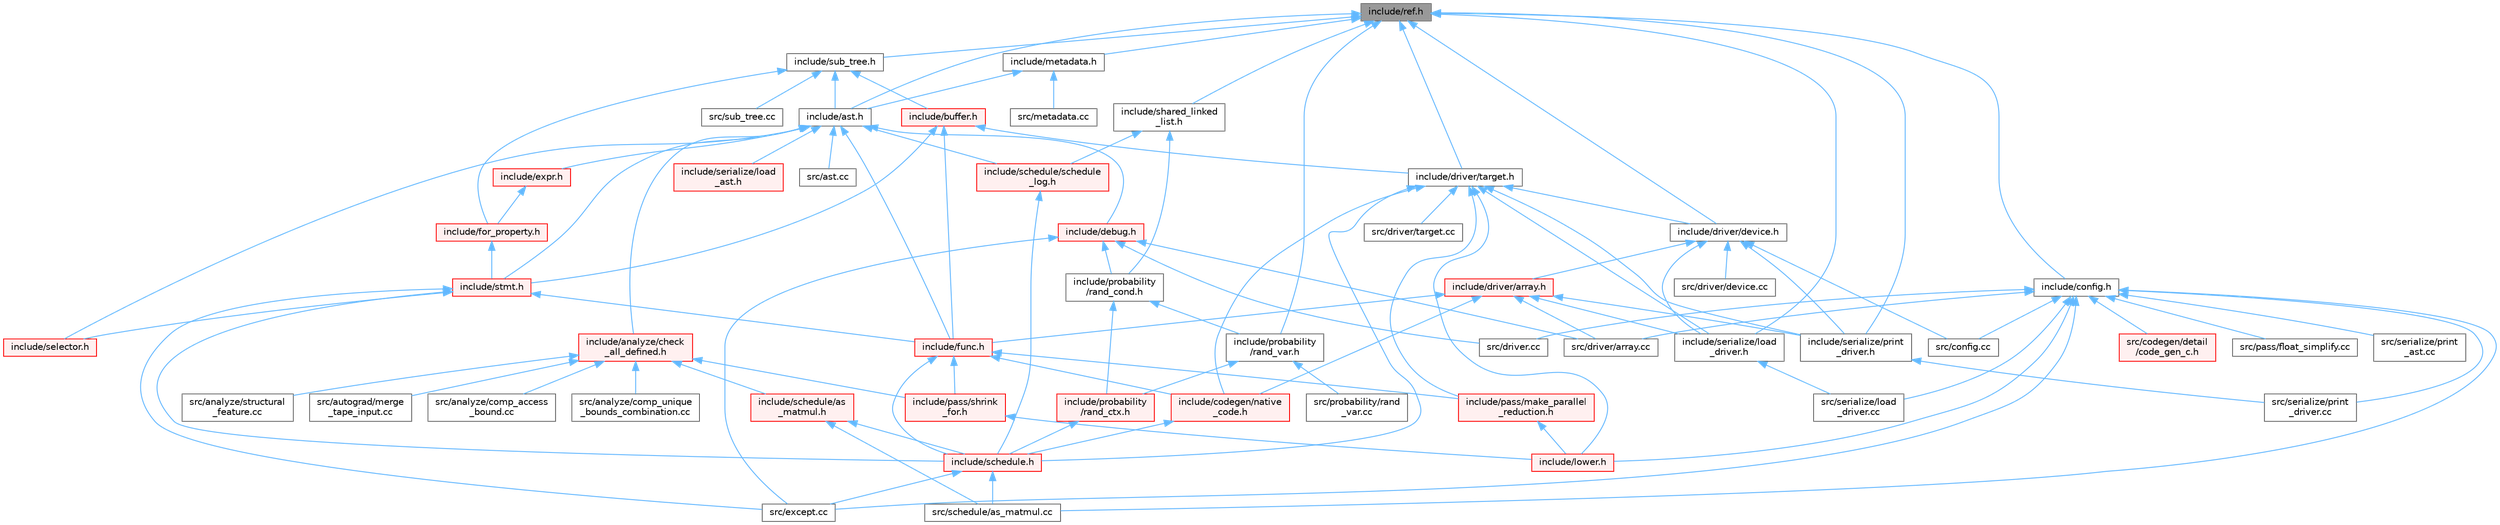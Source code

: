 digraph "include/ref.h"
{
 // LATEX_PDF_SIZE
  bgcolor="transparent";
  edge [fontname=Helvetica,fontsize=10,labelfontname=Helvetica,labelfontsize=10];
  node [fontname=Helvetica,fontsize=10,shape=box,height=0.2,width=0.4];
  Node1 [label="include/ref.h",height=0.2,width=0.4,color="gray40", fillcolor="grey60", style="filled", fontcolor="black",tooltip=" "];
  Node1 -> Node2 [dir="back",color="steelblue1",style="solid"];
  Node2 [label="include/ast.h",height=0.2,width=0.4,color="grey40", fillcolor="white", style="filled",URL="$ast_8h.html",tooltip=" "];
  Node2 -> Node3 [dir="back",color="steelblue1",style="solid"];
  Node3 [label="include/analyze/check\l_all_defined.h",height=0.2,width=0.4,color="red", fillcolor="#FFF0F0", style="filled",URL="$check__all__defined_8h.html",tooltip=" "];
  Node3 -> Node4 [dir="back",color="steelblue1",style="solid"];
  Node4 [label="include/pass/shrink\l_for.h",height=0.2,width=0.4,color="red", fillcolor="#FFF0F0", style="filled",URL="$shrink__for_8h.html",tooltip=" "];
  Node4 -> Node5 [dir="back",color="steelblue1",style="solid"];
  Node5 [label="include/lower.h",height=0.2,width=0.4,color="red", fillcolor="#FFF0F0", style="filled",URL="$lower_8h.html",tooltip=" "];
  Node3 -> Node11 [dir="back",color="steelblue1",style="solid"];
  Node11 [label="include/schedule/as\l_matmul.h",height=0.2,width=0.4,color="red", fillcolor="#FFF0F0", style="filled",URL="$as__matmul_8h.html",tooltip=" "];
  Node11 -> Node12 [dir="back",color="steelblue1",style="solid"];
  Node12 [label="include/schedule.h",height=0.2,width=0.4,color="red", fillcolor="#FFF0F0", style="filled",URL="$schedule_8h.html",tooltip=" "];
  Node12 -> Node13 [dir="back",color="steelblue1",style="solid"];
  Node13 [label="src/except.cc",height=0.2,width=0.4,color="grey40", fillcolor="white", style="filled",URL="$except_8cc.html",tooltip=" "];
  Node12 -> Node14 [dir="back",color="steelblue1",style="solid"];
  Node14 [label="src/schedule/as_matmul.cc",height=0.2,width=0.4,color="grey40", fillcolor="white", style="filled",URL="$as__matmul_8cc.html",tooltip=" "];
  Node11 -> Node14 [dir="back",color="steelblue1",style="solid"];
  Node3 -> Node43 [dir="back",color="steelblue1",style="solid"];
  Node43 [label="src/analyze/comp_access\l_bound.cc",height=0.2,width=0.4,color="grey40", fillcolor="white", style="filled",URL="$comp__access__bound_8cc.html",tooltip=" "];
  Node3 -> Node44 [dir="back",color="steelblue1",style="solid"];
  Node44 [label="src/analyze/comp_unique\l_bounds_combination.cc",height=0.2,width=0.4,color="grey40", fillcolor="white", style="filled",URL="$comp__unique__bounds__combination_8cc.html",tooltip=" "];
  Node3 -> Node45 [dir="back",color="steelblue1",style="solid"];
  Node45 [label="src/analyze/structural\l_feature.cc",height=0.2,width=0.4,color="grey40", fillcolor="white", style="filled",URL="$structural__feature_8cc.html",tooltip=" "];
  Node3 -> Node46 [dir="back",color="steelblue1",style="solid"];
  Node46 [label="src/autograd/merge\l_tape_input.cc",height=0.2,width=0.4,color="grey40", fillcolor="white", style="filled",URL="$merge__tape__input_8cc.html",tooltip=" "];
  Node2 -> Node49 [dir="back",color="steelblue1",style="solid"];
  Node49 [label="include/debug.h",height=0.2,width=0.4,color="red", fillcolor="#FFF0F0", style="filled",URL="$debug_8h.html",tooltip=" "];
  Node49 -> Node170 [dir="back",color="steelblue1",style="solid"];
  Node170 [label="include/probability\l/rand_cond.h",height=0.2,width=0.4,color="grey40", fillcolor="white", style="filled",URL="$rand__cond_8h.html",tooltip=" "];
  Node170 -> Node171 [dir="back",color="steelblue1",style="solid"];
  Node171 [label="include/probability\l/rand_ctx.h",height=0.2,width=0.4,color="red", fillcolor="#FFF0F0", style="filled",URL="$rand__ctx_8h.html",tooltip=" "];
  Node171 -> Node12 [dir="back",color="steelblue1",style="solid"];
  Node170 -> Node173 [dir="back",color="steelblue1",style="solid"];
  Node173 [label="include/probability\l/rand_var.h",height=0.2,width=0.4,color="grey40", fillcolor="white", style="filled",URL="$rand__var_8h.html",tooltip=" "];
  Node173 -> Node171 [dir="back",color="steelblue1",style="solid"];
  Node173 -> Node174 [dir="back",color="steelblue1",style="solid"];
  Node174 [label="src/probability/rand\l_var.cc",height=0.2,width=0.4,color="grey40", fillcolor="white", style="filled",URL="$rand__var_8cc.html",tooltip=" "];
  Node49 -> Node221 [dir="back",color="steelblue1",style="solid"];
  Node221 [label="src/driver.cc",height=0.2,width=0.4,color="grey40", fillcolor="white", style="filled",URL="$driver_8cc.html",tooltip=" "];
  Node49 -> Node222 [dir="back",color="steelblue1",style="solid"];
  Node222 [label="src/driver/array.cc",height=0.2,width=0.4,color="grey40", fillcolor="white", style="filled",URL="$array_8cc.html",tooltip=" "];
  Node49 -> Node13 [dir="back",color="steelblue1",style="solid"];
  Node2 -> Node225 [dir="back",color="steelblue1",style="solid"];
  Node225 [label="include/expr.h",height=0.2,width=0.4,color="red", fillcolor="#FFF0F0", style="filled",URL="$expr_8h.html",tooltip=" "];
  Node225 -> Node229 [dir="back",color="steelblue1",style="solid"];
  Node229 [label="include/for_property.h",height=0.2,width=0.4,color="red", fillcolor="#FFF0F0", style="filled",URL="$for__property_8h.html",tooltip=" "];
  Node229 -> Node230 [dir="back",color="steelblue1",style="solid"];
  Node230 [label="include/stmt.h",height=0.2,width=0.4,color="red", fillcolor="#FFF0F0", style="filled",URL="$stmt_8h.html",tooltip=" "];
  Node230 -> Node239 [dir="back",color="steelblue1",style="solid"];
  Node239 [label="include/func.h",height=0.2,width=0.4,color="red", fillcolor="#FFF0F0", style="filled",URL="$func_8h.html",tooltip=" "];
  Node239 -> Node240 [dir="back",color="steelblue1",style="solid"];
  Node240 [label="include/codegen/native\l_code.h",height=0.2,width=0.4,color="red", fillcolor="#FFF0F0", style="filled",URL="$native__code_8h.html",tooltip=" "];
  Node240 -> Node12 [dir="back",color="steelblue1",style="solid"];
  Node239 -> Node124 [dir="back",color="steelblue1",style="solid"];
  Node124 [label="include/pass/make_parallel\l_reduction.h",height=0.2,width=0.4,color="red", fillcolor="#FFF0F0", style="filled",URL="$make__parallel__reduction_8h.html",tooltip=" "];
  Node124 -> Node5 [dir="back",color="steelblue1",style="solid"];
  Node239 -> Node4 [dir="back",color="steelblue1",style="solid"];
  Node239 -> Node12 [dir="back",color="steelblue1",style="solid"];
  Node230 -> Node12 [dir="back",color="steelblue1",style="solid"];
  Node230 -> Node261 [dir="back",color="steelblue1",style="solid"];
  Node261 [label="include/selector.h",height=0.2,width=0.4,color="red", fillcolor="#FFF0F0", style="filled",URL="$selector_8h.html",tooltip=" "];
  Node230 -> Node13 [dir="back",color="steelblue1",style="solid"];
  Node2 -> Node239 [dir="back",color="steelblue1",style="solid"];
  Node2 -> Node246 [dir="back",color="steelblue1",style="solid"];
  Node246 [label="include/schedule/schedule\l_log.h",height=0.2,width=0.4,color="red", fillcolor="#FFF0F0", style="filled",URL="$schedule__log_8h.html",tooltip=" "];
  Node246 -> Node12 [dir="back",color="steelblue1",style="solid"];
  Node2 -> Node261 [dir="back",color="steelblue1",style="solid"];
  Node2 -> Node278 [dir="back",color="steelblue1",style="solid"];
  Node278 [label="include/serialize/load\l_ast.h",height=0.2,width=0.4,color="red", fillcolor="#FFF0F0", style="filled",URL="$load__ast_8h.html",tooltip=" "];
  Node2 -> Node230 [dir="back",color="steelblue1",style="solid"];
  Node2 -> Node167 [dir="back",color="steelblue1",style="solid"];
  Node167 [label="src/ast.cc",height=0.2,width=0.4,color="grey40", fillcolor="white", style="filled",URL="$ast_8cc.html",tooltip=" "];
  Node1 -> Node280 [dir="back",color="steelblue1",style="solid"];
  Node280 [label="include/config.h",height=0.2,width=0.4,color="grey40", fillcolor="white", style="filled",URL="$config_8h.html",tooltip=" "];
  Node280 -> Node5 [dir="back",color="steelblue1",style="solid"];
  Node280 -> Node203 [dir="back",color="steelblue1",style="solid"];
  Node203 [label="src/codegen/detail\l/code_gen_c.h",height=0.2,width=0.4,color="red", fillcolor="#FFF0F0", style="filled",URL="$src_2codegen_2detail_2code__gen__c_8h.html",tooltip=" "];
  Node280 -> Node275 [dir="back",color="steelblue1",style="solid"];
  Node275 [label="src/config.cc",height=0.2,width=0.4,color="grey40", fillcolor="white", style="filled",URL="$config_8cc.html",tooltip=" "];
  Node280 -> Node221 [dir="back",color="steelblue1",style="solid"];
  Node280 -> Node222 [dir="back",color="steelblue1",style="solid"];
  Node280 -> Node13 [dir="back",color="steelblue1",style="solid"];
  Node280 -> Node108 [dir="back",color="steelblue1",style="solid"];
  Node108 [label="src/pass/float_simplify.cc",height=0.2,width=0.4,color="grey40", fillcolor="white", style="filled",URL="$float__simplify_8cc.html",tooltip=" "];
  Node280 -> Node14 [dir="back",color="steelblue1",style="solid"];
  Node280 -> Node272 [dir="back",color="steelblue1",style="solid"];
  Node272 [label="src/serialize/load\l_driver.cc",height=0.2,width=0.4,color="grey40", fillcolor="white", style="filled",URL="$load__driver_8cc.html",tooltip=" "];
  Node280 -> Node211 [dir="back",color="steelblue1",style="solid"];
  Node211 [label="src/serialize/print\l_ast.cc",height=0.2,width=0.4,color="grey40", fillcolor="white", style="filled",URL="$print__ast_8cc.html",tooltip=" "];
  Node280 -> Node274 [dir="back",color="steelblue1",style="solid"];
  Node274 [label="src/serialize/print\l_driver.cc",height=0.2,width=0.4,color="grey40", fillcolor="white", style="filled",URL="$print__driver_8cc.html",tooltip=" "];
  Node1 -> Node269 [dir="back",color="steelblue1",style="solid"];
  Node269 [label="include/driver/device.h",height=0.2,width=0.4,color="grey40", fillcolor="white", style="filled",URL="$device_8h.html",tooltip=" "];
  Node269 -> Node270 [dir="back",color="steelblue1",style="solid"];
  Node270 [label="include/driver/array.h",height=0.2,width=0.4,color="red", fillcolor="#FFF0F0", style="filled",URL="$array_8h.html",tooltip=" "];
  Node270 -> Node240 [dir="back",color="steelblue1",style="solid"];
  Node270 -> Node239 [dir="back",color="steelblue1",style="solid"];
  Node270 -> Node271 [dir="back",color="steelblue1",style="solid"];
  Node271 [label="include/serialize/load\l_driver.h",height=0.2,width=0.4,color="grey40", fillcolor="white", style="filled",URL="$load__driver_8h.html",tooltip=" "];
  Node271 -> Node272 [dir="back",color="steelblue1",style="solid"];
  Node270 -> Node273 [dir="back",color="steelblue1",style="solid"];
  Node273 [label="include/serialize/print\l_driver.h",height=0.2,width=0.4,color="grey40", fillcolor="white", style="filled",URL="$print__driver_8h.html",tooltip=" "];
  Node273 -> Node274 [dir="back",color="steelblue1",style="solid"];
  Node270 -> Node222 [dir="back",color="steelblue1",style="solid"];
  Node269 -> Node271 [dir="back",color="steelblue1",style="solid"];
  Node269 -> Node273 [dir="back",color="steelblue1",style="solid"];
  Node269 -> Node275 [dir="back",color="steelblue1",style="solid"];
  Node269 -> Node276 [dir="back",color="steelblue1",style="solid"];
  Node276 [label="src/driver/device.cc",height=0.2,width=0.4,color="grey40", fillcolor="white", style="filled",URL="$device_8cc.html",tooltip=" "];
  Node1 -> Node268 [dir="back",color="steelblue1",style="solid"];
  Node268 [label="include/driver/target.h",height=0.2,width=0.4,color="grey40", fillcolor="white", style="filled",URL="$target_8h.html",tooltip=" "];
  Node268 -> Node240 [dir="back",color="steelblue1",style="solid"];
  Node268 -> Node269 [dir="back",color="steelblue1",style="solid"];
  Node268 -> Node5 [dir="back",color="steelblue1",style="solid"];
  Node268 -> Node124 [dir="back",color="steelblue1",style="solid"];
  Node268 -> Node12 [dir="back",color="steelblue1",style="solid"];
  Node268 -> Node271 [dir="back",color="steelblue1",style="solid"];
  Node268 -> Node273 [dir="back",color="steelblue1",style="solid"];
  Node268 -> Node277 [dir="back",color="steelblue1",style="solid"];
  Node277 [label="src/driver/target.cc",height=0.2,width=0.4,color="grey40", fillcolor="white", style="filled",URL="$target_8cc.html",tooltip=" "];
  Node1 -> Node281 [dir="back",color="steelblue1",style="solid"];
  Node281 [label="include/metadata.h",height=0.2,width=0.4,color="grey40", fillcolor="white", style="filled",URL="$metadata_8h.html",tooltip=" "];
  Node281 -> Node2 [dir="back",color="steelblue1",style="solid"];
  Node281 -> Node252 [dir="back",color="steelblue1",style="solid"];
  Node252 [label="src/metadata.cc",height=0.2,width=0.4,color="grey40", fillcolor="white", style="filled",URL="$metadata_8cc.html",tooltip=" "];
  Node1 -> Node173 [dir="back",color="steelblue1",style="solid"];
  Node1 -> Node271 [dir="back",color="steelblue1",style="solid"];
  Node1 -> Node273 [dir="back",color="steelblue1",style="solid"];
  Node1 -> Node282 [dir="back",color="steelblue1",style="solid"];
  Node282 [label="include/shared_linked\l_list.h",height=0.2,width=0.4,color="grey40", fillcolor="white", style="filled",URL="$shared__linked__list_8h.html",tooltip=" "];
  Node282 -> Node170 [dir="back",color="steelblue1",style="solid"];
  Node282 -> Node246 [dir="back",color="steelblue1",style="solid"];
  Node1 -> Node283 [dir="back",color="steelblue1",style="solid"];
  Node283 [label="include/sub_tree.h",height=0.2,width=0.4,color="grey40", fillcolor="white", style="filled",URL="$sub__tree_8h.html",tooltip=" "];
  Node283 -> Node2 [dir="back",color="steelblue1",style="solid"];
  Node283 -> Node267 [dir="back",color="steelblue1",style="solid"];
  Node267 [label="include/buffer.h",height=0.2,width=0.4,color="red", fillcolor="#FFF0F0", style="filled",URL="$buffer_8h.html",tooltip=" "];
  Node267 -> Node268 [dir="back",color="steelblue1",style="solid"];
  Node267 -> Node239 [dir="back",color="steelblue1",style="solid"];
  Node267 -> Node230 [dir="back",color="steelblue1",style="solid"];
  Node283 -> Node229 [dir="back",color="steelblue1",style="solid"];
  Node283 -> Node284 [dir="back",color="steelblue1",style="solid"];
  Node284 [label="src/sub_tree.cc",height=0.2,width=0.4,color="grey40", fillcolor="white", style="filled",URL="$sub__tree_8cc.html",tooltip=" "];
}
